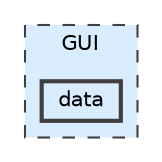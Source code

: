 digraph "GUI/data"
{
 // LATEX_PDF_SIZE
  bgcolor="transparent";
  edge [fontname=Helvetica,fontsize=10,labelfontname=Helvetica,labelfontsize=10];
  node [fontname=Helvetica,fontsize=10,shape=box,height=0.2,width=0.4];
  compound=true
  subgraph clusterdir_171b764decf33d63a7df2fab4f4bc6d8 {
    graph [ bgcolor="#daedff", pencolor="grey25", label="GUI", fontname=Helvetica,fontsize=10 style="filled,dashed", URL="dir_171b764decf33d63a7df2fab4f4bc6d8.html",tooltip=""]
  dir_d45fe766579a53d38259db28ff9597e1 [label="data", fillcolor="#daedff", color="grey25", style="filled,bold", URL="dir_d45fe766579a53d38259db28ff9597e1.html",tooltip=""];
  }
}
